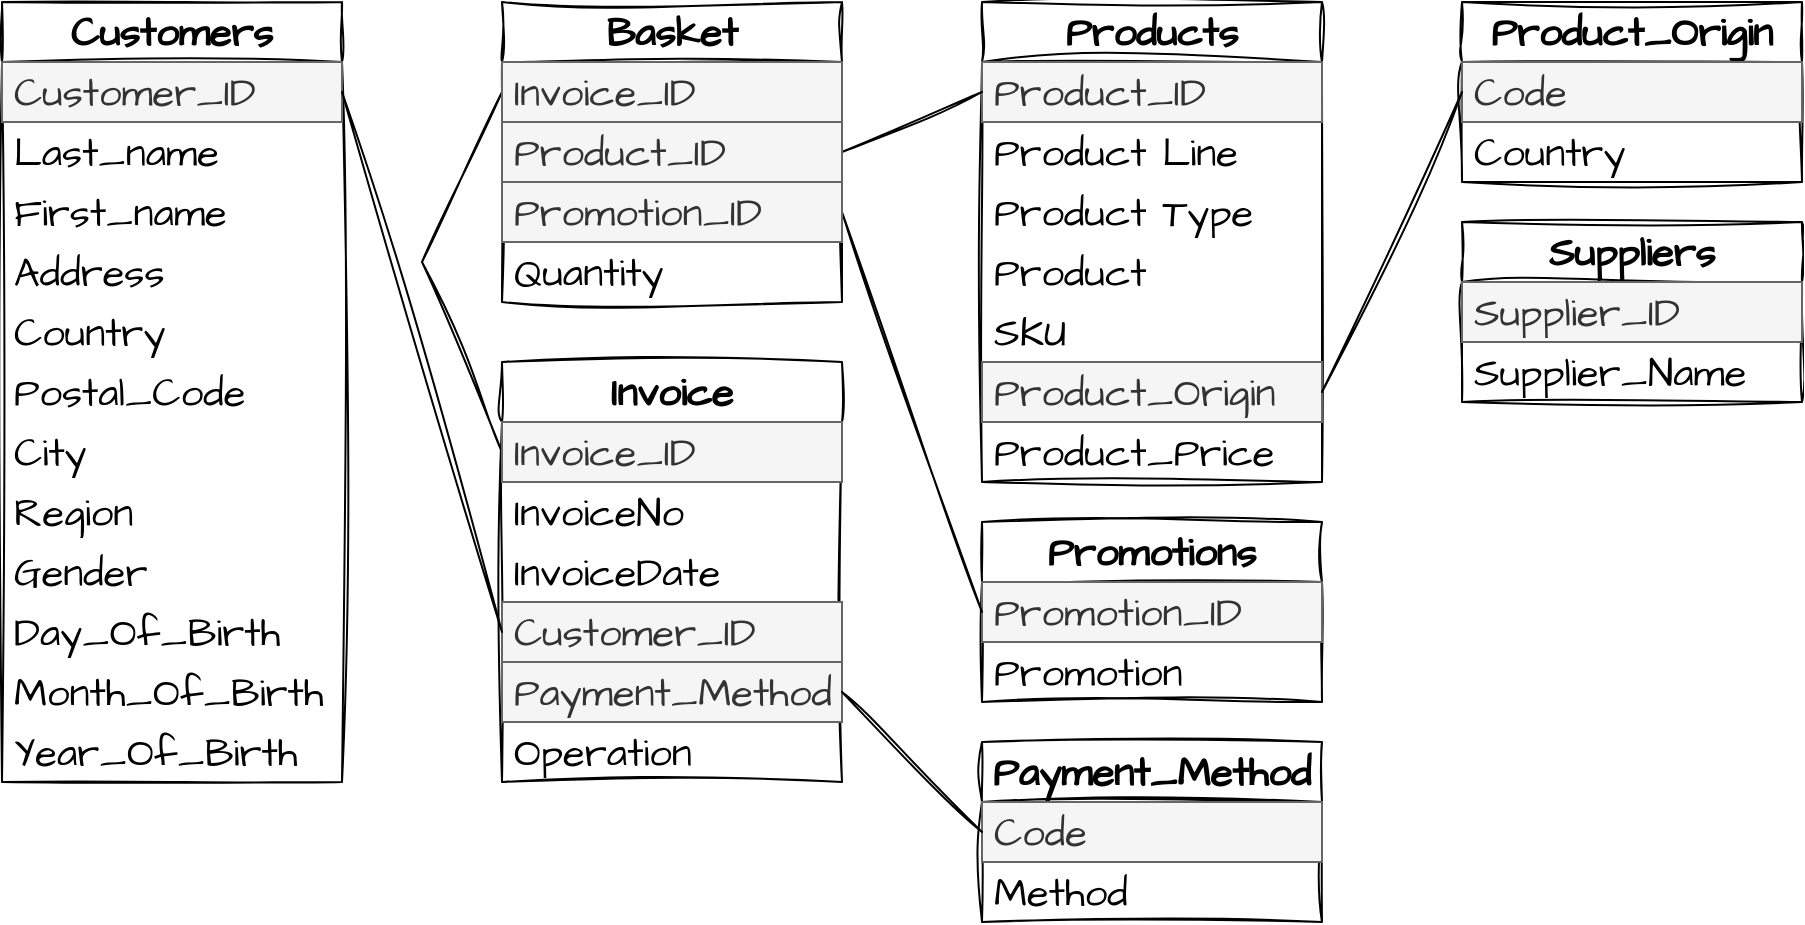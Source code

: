 <mxfile version="22.0.3" type="device">
  <diagram id="R2lEEEUBdFMjLlhIrx00" name="Page-1">
    <mxGraphModel dx="1018" dy="764" grid="1" gridSize="10" guides="1" tooltips="1" connect="1" arrows="1" fold="1" page="1" pageScale="1" pageWidth="850" pageHeight="1100" math="0" shadow="0" extFonts="Permanent Marker^https://fonts.googleapis.com/css?family=Permanent+Marker">
      <root>
        <mxCell id="0" />
        <mxCell id="1" parent="0" />
        <mxCell id="TFN0A-0TSL2b3iN1h-_J-1" value="Customers" style="swimlane;fontStyle=1;childLayout=stackLayout;horizontal=1;startSize=30;horizontalStack=0;resizeParent=1;resizeParentMax=0;resizeLast=0;collapsible=1;marginBottom=0;whiteSpace=wrap;html=1;hachureGap=4;fontFamily=Architects Daughter;fontSource=https%3A%2F%2Ffonts.googleapis.com%2Fcss%3Ffamily%3DArchitects%2BDaughter;fontSize=20;fillStyle=auto;rounded=0;glass=0;shadow=0;sketch=1;curveFitting=1;jiggle=2;swimlaneLine=1;" parent="1" vertex="1">
          <mxGeometry x="40" y="40" width="170" height="390" as="geometry" />
        </mxCell>
        <mxCell id="TFN0A-0TSL2b3iN1h-_J-2" value="Customer_ID" style="text;strokeColor=#666666;fillColor=#f5f5f5;align=left;verticalAlign=middle;spacingLeft=4;spacingRight=4;overflow=hidden;points=[[0,0.5],[1,0.5]];portConstraint=eastwest;rotatable=0;whiteSpace=wrap;html=1;fontSize=20;fontFamily=Architects Daughter;fontColor=#333333;" parent="TFN0A-0TSL2b3iN1h-_J-1" vertex="1">
          <mxGeometry y="30" width="170" height="30" as="geometry" />
        </mxCell>
        <mxCell id="TFN0A-0TSL2b3iN1h-_J-3" value="Last_name" style="text;strokeColor=none;fillColor=none;align=left;verticalAlign=middle;spacingLeft=4;spacingRight=4;overflow=hidden;points=[[0,0.5],[1,0.5]];portConstraint=eastwest;rotatable=0;whiteSpace=wrap;html=1;fontSize=20;fontFamily=Architects Daughter;" parent="TFN0A-0TSL2b3iN1h-_J-1" vertex="1">
          <mxGeometry y="60" width="170" height="30" as="geometry" />
        </mxCell>
        <mxCell id="TFN0A-0TSL2b3iN1h-_J-4" value="First_name" style="text;strokeColor=none;fillColor=none;align=left;verticalAlign=middle;spacingLeft=4;spacingRight=4;overflow=hidden;points=[[0,0.5],[1,0.5]];portConstraint=eastwest;rotatable=0;whiteSpace=wrap;html=1;fontSize=20;fontFamily=Architects Daughter;" parent="TFN0A-0TSL2b3iN1h-_J-1" vertex="1">
          <mxGeometry y="90" width="170" height="30" as="geometry" />
        </mxCell>
        <mxCell id="TFN0A-0TSL2b3iN1h-_J-5" value="Address" style="text;strokeColor=none;fillColor=none;align=left;verticalAlign=middle;spacingLeft=4;spacingRight=4;overflow=hidden;points=[[0,0.5],[1,0.5]];portConstraint=eastwest;rotatable=0;whiteSpace=wrap;html=1;fontSize=20;fontFamily=Architects Daughter;" parent="TFN0A-0TSL2b3iN1h-_J-1" vertex="1">
          <mxGeometry y="120" width="170" height="30" as="geometry" />
        </mxCell>
        <mxCell id="TFN0A-0TSL2b3iN1h-_J-6" value="Country" style="text;strokeColor=none;fillColor=none;align=left;verticalAlign=middle;spacingLeft=4;spacingRight=4;overflow=hidden;points=[[0,0.5],[1,0.5]];portConstraint=eastwest;rotatable=0;whiteSpace=wrap;html=1;fontSize=20;fontFamily=Architects Daughter;" parent="TFN0A-0TSL2b3iN1h-_J-1" vertex="1">
          <mxGeometry y="150" width="170" height="30" as="geometry" />
        </mxCell>
        <mxCell id="TFN0A-0TSL2b3iN1h-_J-7" value="Postal_Code" style="text;strokeColor=none;fillColor=none;align=left;verticalAlign=middle;spacingLeft=4;spacingRight=4;overflow=hidden;points=[[0,0.5],[1,0.5]];portConstraint=eastwest;rotatable=0;whiteSpace=wrap;html=1;fontSize=20;fontFamily=Architects Daughter;" parent="TFN0A-0TSL2b3iN1h-_J-1" vertex="1">
          <mxGeometry y="180" width="170" height="30" as="geometry" />
        </mxCell>
        <mxCell id="TFN0A-0TSL2b3iN1h-_J-8" value="City" style="text;strokeColor=none;fillColor=none;align=left;verticalAlign=middle;spacingLeft=4;spacingRight=4;overflow=hidden;points=[[0,0.5],[1,0.5]];portConstraint=eastwest;rotatable=0;whiteSpace=wrap;html=1;fontSize=20;fontFamily=Architects Daughter;" parent="TFN0A-0TSL2b3iN1h-_J-1" vertex="1">
          <mxGeometry y="210" width="170" height="30" as="geometry" />
        </mxCell>
        <mxCell id="TFN0A-0TSL2b3iN1h-_J-9" value="Region" style="text;strokeColor=none;fillColor=none;align=left;verticalAlign=middle;spacingLeft=4;spacingRight=4;overflow=hidden;points=[[0,0.5],[1,0.5]];portConstraint=eastwest;rotatable=0;whiteSpace=wrap;html=1;fontSize=20;fontFamily=Architects Daughter;" parent="TFN0A-0TSL2b3iN1h-_J-1" vertex="1">
          <mxGeometry y="240" width="170" height="30" as="geometry" />
        </mxCell>
        <mxCell id="TFN0A-0TSL2b3iN1h-_J-10" value="Gender" style="text;strokeColor=none;fillColor=none;align=left;verticalAlign=middle;spacingLeft=4;spacingRight=4;overflow=hidden;points=[[0,0.5],[1,0.5]];portConstraint=eastwest;rotatable=0;whiteSpace=wrap;html=1;fontSize=20;fontFamily=Architects Daughter;" parent="TFN0A-0TSL2b3iN1h-_J-1" vertex="1">
          <mxGeometry y="270" width="170" height="30" as="geometry" />
        </mxCell>
        <mxCell id="TFN0A-0TSL2b3iN1h-_J-11" value="Day_Of_Birth" style="text;strokeColor=none;fillColor=none;align=left;verticalAlign=middle;spacingLeft=4;spacingRight=4;overflow=hidden;points=[[0,0.5],[1,0.5]];portConstraint=eastwest;rotatable=0;whiteSpace=wrap;html=1;fontSize=20;fontFamily=Architects Daughter;" parent="TFN0A-0TSL2b3iN1h-_J-1" vertex="1">
          <mxGeometry y="300" width="170" height="30" as="geometry" />
        </mxCell>
        <mxCell id="TFN0A-0TSL2b3iN1h-_J-12" value="Month_Of_Birth" style="text;strokeColor=none;fillColor=none;align=left;verticalAlign=middle;spacingLeft=4;spacingRight=4;overflow=hidden;points=[[0,0.5],[1,0.5]];portConstraint=eastwest;rotatable=0;whiteSpace=wrap;html=1;fontSize=20;fontFamily=Architects Daughter;" parent="TFN0A-0TSL2b3iN1h-_J-1" vertex="1">
          <mxGeometry y="330" width="170" height="30" as="geometry" />
        </mxCell>
        <mxCell id="TFN0A-0TSL2b3iN1h-_J-13" value="Year_Of_Birth" style="text;strokeColor=none;fillColor=none;align=left;verticalAlign=middle;spacingLeft=4;spacingRight=4;overflow=hidden;points=[[0,0.5],[1,0.5]];portConstraint=eastwest;rotatable=0;whiteSpace=wrap;html=1;fontSize=20;fontFamily=Architects Daughter;" parent="TFN0A-0TSL2b3iN1h-_J-1" vertex="1">
          <mxGeometry y="360" width="170" height="30" as="geometry" />
        </mxCell>
        <mxCell id="TFN0A-0TSL2b3iN1h-_J-35" value="" style="endArrow=none;html=1;rounded=0;sketch=1;hachureGap=4;jiggle=2;curveFitting=1;fontFamily=Architects Daughter;fontSource=https%3A%2F%2Ffonts.googleapis.com%2Fcss%3Ffamily%3DArchitects%2BDaughter;fontSize=16;entryX=0;entryY=0.5;entryDx=0;entryDy=0;exitX=0;exitY=0.5;exitDx=0;exitDy=0;" parent="1" source="TFN0A-0TSL2b3iN1h-_J-15" target="TFN0A-0TSL2b3iN1h-_J-28" edge="1">
          <mxGeometry width="50" height="50" relative="1" as="geometry">
            <mxPoint x="380" y="420" as="sourcePoint" />
            <mxPoint x="430" y="370" as="targetPoint" />
            <Array as="points">
              <mxPoint x="250" y="170" />
            </Array>
          </mxGeometry>
        </mxCell>
        <mxCell id="TFN0A-0TSL2b3iN1h-_J-36" value="Products" style="swimlane;fontStyle=1;childLayout=stackLayout;horizontal=1;startSize=30;horizontalStack=0;resizeParent=1;resizeParentMax=0;resizeLast=0;collapsible=1;marginBottom=0;whiteSpace=wrap;html=1;sketch=1;hachureGap=4;jiggle=2;curveFitting=1;fontFamily=Architects Daughter;fontSource=https%3A%2F%2Ffonts.googleapis.com%2Fcss%3Ffamily%3DArchitects%2BDaughter;fontSize=20;" parent="1" vertex="1">
          <mxGeometry x="530" y="40" width="170" height="240" as="geometry" />
        </mxCell>
        <mxCell id="TFN0A-0TSL2b3iN1h-_J-37" value="Product_ID" style="text;align=left;verticalAlign=middle;spacingLeft=4;spacingRight=4;overflow=hidden;points=[[0,0.5],[1,0.5]];portConstraint=eastwest;rotatable=0;whiteSpace=wrap;html=1;fontSize=20;fontFamily=Architects Daughter;fillColor=#f5f5f5;fontColor=#333333;strokeColor=#666666;" parent="TFN0A-0TSL2b3iN1h-_J-36" vertex="1">
          <mxGeometry y="30" width="170" height="30" as="geometry" />
        </mxCell>
        <mxCell id="TFN0A-0TSL2b3iN1h-_J-38" value="Product Line" style="text;strokeColor=none;fillColor=none;align=left;verticalAlign=middle;spacingLeft=4;spacingRight=4;overflow=hidden;points=[[0,0.5],[1,0.5]];portConstraint=eastwest;rotatable=0;whiteSpace=wrap;html=1;fontSize=20;fontFamily=Architects Daughter;" parent="TFN0A-0TSL2b3iN1h-_J-36" vertex="1">
          <mxGeometry y="60" width="170" height="30" as="geometry" />
        </mxCell>
        <mxCell id="TFN0A-0TSL2b3iN1h-_J-39" value="Product Type" style="text;strokeColor=none;fillColor=none;align=left;verticalAlign=middle;spacingLeft=4;spacingRight=4;overflow=hidden;points=[[0,0.5],[1,0.5]];portConstraint=eastwest;rotatable=0;whiteSpace=wrap;html=1;fontSize=20;fontFamily=Architects Daughter;" parent="TFN0A-0TSL2b3iN1h-_J-36" vertex="1">
          <mxGeometry y="90" width="170" height="30" as="geometry" />
        </mxCell>
        <mxCell id="TFN0A-0TSL2b3iN1h-_J-40" value="Product" style="text;align=left;verticalAlign=middle;spacingLeft=4;spacingRight=4;overflow=hidden;points=[[0,0.5],[1,0.5]];portConstraint=eastwest;rotatable=0;whiteSpace=wrap;html=1;fontSize=20;fontFamily=Architects Daughter;" parent="TFN0A-0TSL2b3iN1h-_J-36" vertex="1">
          <mxGeometry y="120" width="170" height="30" as="geometry" />
        </mxCell>
        <mxCell id="TFN0A-0TSL2b3iN1h-_J-41" value="SKU" style="text;strokeColor=none;fillColor=none;align=left;verticalAlign=middle;spacingLeft=4;spacingRight=4;overflow=hidden;points=[[0,0.5],[1,0.5]];portConstraint=eastwest;rotatable=0;whiteSpace=wrap;html=1;fontSize=20;fontFamily=Architects Daughter;" parent="TFN0A-0TSL2b3iN1h-_J-36" vertex="1">
          <mxGeometry y="150" width="170" height="30" as="geometry" />
        </mxCell>
        <mxCell id="TFN0A-0TSL2b3iN1h-_J-42" value="Product_Origin" style="text;strokeColor=#666666;fillColor=#f5f5f5;align=left;verticalAlign=middle;spacingLeft=4;spacingRight=4;overflow=hidden;points=[[0,0.5],[1,0.5]];portConstraint=eastwest;rotatable=0;whiteSpace=wrap;html=1;fontSize=20;fontFamily=Architects Daughter;fontColor=#333333;" parent="TFN0A-0TSL2b3iN1h-_J-36" vertex="1">
          <mxGeometry y="180" width="170" height="30" as="geometry" />
        </mxCell>
        <mxCell id="TFN0A-0TSL2b3iN1h-_J-43" value="Product_Price" style="text;strokeColor=none;fillColor=none;align=left;verticalAlign=middle;spacingLeft=4;spacingRight=4;overflow=hidden;points=[[0,0.5],[1,0.5]];portConstraint=eastwest;rotatable=0;whiteSpace=wrap;html=1;fontSize=20;fontFamily=Architects Daughter;" parent="TFN0A-0TSL2b3iN1h-_J-36" vertex="1">
          <mxGeometry y="210" width="170" height="30" as="geometry" />
        </mxCell>
        <mxCell id="TFN0A-0TSL2b3iN1h-_J-44" value="Promotions" style="swimlane;fontStyle=1;childLayout=stackLayout;horizontal=1;startSize=30;horizontalStack=0;resizeParent=1;resizeParentMax=0;resizeLast=0;collapsible=1;marginBottom=0;whiteSpace=wrap;html=1;sketch=1;hachureGap=4;jiggle=2;curveFitting=1;fontFamily=Architects Daughter;fontSource=https%3A%2F%2Ffonts.googleapis.com%2Fcss%3Ffamily%3DArchitects%2BDaughter;fontSize=20;" parent="1" vertex="1">
          <mxGeometry x="530" y="300" width="170" height="90" as="geometry" />
        </mxCell>
        <mxCell id="TFN0A-0TSL2b3iN1h-_J-45" value="Promotion_ID" style="text;align=left;verticalAlign=middle;spacingLeft=4;spacingRight=4;overflow=hidden;points=[[0,0.5],[1,0.5]];portConstraint=eastwest;rotatable=0;whiteSpace=wrap;html=1;fontSize=20;fontFamily=Architects Daughter;fillColor=#f5f5f5;fontColor=#333333;strokeColor=#666666;" parent="TFN0A-0TSL2b3iN1h-_J-44" vertex="1">
          <mxGeometry y="30" width="170" height="30" as="geometry" />
        </mxCell>
        <mxCell id="TFN0A-0TSL2b3iN1h-_J-46" value="Promotion" style="text;strokeColor=none;fillColor=none;align=left;verticalAlign=middle;spacingLeft=4;spacingRight=4;overflow=hidden;points=[[0,0.5],[1,0.5]];portConstraint=eastwest;rotatable=0;whiteSpace=wrap;html=1;fontSize=20;fontFamily=Architects Daughter;" parent="TFN0A-0TSL2b3iN1h-_J-44" vertex="1">
          <mxGeometry y="60" width="170" height="30" as="geometry" />
        </mxCell>
        <mxCell id="TFN0A-0TSL2b3iN1h-_J-49" value="Product_Origin" style="swimlane;fontStyle=1;childLayout=stackLayout;horizontal=1;startSize=30;horizontalStack=0;resizeParent=1;resizeParentMax=0;resizeLast=0;collapsible=1;marginBottom=0;whiteSpace=wrap;html=1;sketch=1;hachureGap=4;jiggle=2;curveFitting=1;fontFamily=Architects Daughter;fontSource=https%3A%2F%2Ffonts.googleapis.com%2Fcss%3Ffamily%3DArchitects%2BDaughter;fontSize=20;" parent="1" vertex="1">
          <mxGeometry x="770" y="40" width="170" height="90" as="geometry" />
        </mxCell>
        <mxCell id="TFN0A-0TSL2b3iN1h-_J-50" value="Code" style="text;align=left;verticalAlign=middle;spacingLeft=4;spacingRight=4;overflow=hidden;points=[[0,0.5],[1,0.5]];portConstraint=eastwest;rotatable=0;whiteSpace=wrap;html=1;fontSize=20;fontFamily=Architects Daughter;fillColor=#f5f5f5;fontColor=#333333;strokeColor=#666666;" parent="TFN0A-0TSL2b3iN1h-_J-49" vertex="1">
          <mxGeometry y="30" width="170" height="30" as="geometry" />
        </mxCell>
        <mxCell id="TFN0A-0TSL2b3iN1h-_J-51" value="Country" style="text;strokeColor=none;fillColor=none;align=left;verticalAlign=middle;spacingLeft=4;spacingRight=4;overflow=hidden;points=[[0,0.5],[1,0.5]];portConstraint=eastwest;rotatable=0;whiteSpace=wrap;html=1;fontSize=20;fontFamily=Architects Daughter;" parent="TFN0A-0TSL2b3iN1h-_J-49" vertex="1">
          <mxGeometry y="60" width="170" height="30" as="geometry" />
        </mxCell>
        <mxCell id="TFN0A-0TSL2b3iN1h-_J-52" value="Suppliers" style="swimlane;fontStyle=1;childLayout=stackLayout;horizontal=1;startSize=30;horizontalStack=0;resizeParent=1;resizeParentMax=0;resizeLast=0;collapsible=1;marginBottom=0;whiteSpace=wrap;html=1;sketch=1;hachureGap=4;jiggle=2;curveFitting=1;fontFamily=Architects Daughter;fontSource=https%3A%2F%2Ffonts.googleapis.com%2Fcss%3Ffamily%3DArchitects%2BDaughter;fontSize=20;" parent="1" vertex="1">
          <mxGeometry x="770" y="150" width="170" height="90" as="geometry" />
        </mxCell>
        <mxCell id="TFN0A-0TSL2b3iN1h-_J-53" value="Supplier_ID" style="text;align=left;verticalAlign=middle;spacingLeft=4;spacingRight=4;overflow=hidden;points=[[0,0.5],[1,0.5]];portConstraint=eastwest;rotatable=0;whiteSpace=wrap;html=1;fontSize=20;fontFamily=Architects Daughter;fillColor=#f5f5f5;fontColor=#333333;strokeColor=#666666;" parent="TFN0A-0TSL2b3iN1h-_J-52" vertex="1">
          <mxGeometry y="30" width="170" height="30" as="geometry" />
        </mxCell>
        <mxCell id="TFN0A-0TSL2b3iN1h-_J-54" value="Supplier_Name" style="text;strokeColor=none;fillColor=none;align=left;verticalAlign=middle;spacingLeft=4;spacingRight=4;overflow=hidden;points=[[0,0.5],[1,0.5]];portConstraint=eastwest;rotatable=0;whiteSpace=wrap;html=1;fontSize=20;fontFamily=Architects Daughter;" parent="TFN0A-0TSL2b3iN1h-_J-52" vertex="1">
          <mxGeometry y="60" width="170" height="30" as="geometry" />
        </mxCell>
        <mxCell id="TFN0A-0TSL2b3iN1h-_J-55" value="Payment_Method" style="swimlane;fontStyle=1;childLayout=stackLayout;horizontal=1;startSize=30;horizontalStack=0;resizeParent=1;resizeParentMax=0;resizeLast=0;collapsible=1;marginBottom=0;whiteSpace=wrap;html=1;sketch=1;hachureGap=4;jiggle=2;curveFitting=1;fontFamily=Architects Daughter;fontSource=https%3A%2F%2Ffonts.googleapis.com%2Fcss%3Ffamily%3DArchitects%2BDaughter;fontSize=20;" parent="1" vertex="1">
          <mxGeometry x="530" y="410" width="170" height="90" as="geometry" />
        </mxCell>
        <mxCell id="TFN0A-0TSL2b3iN1h-_J-56" value="Code" style="text;align=left;verticalAlign=middle;spacingLeft=4;spacingRight=4;overflow=hidden;points=[[0,0.5],[1,0.5]];portConstraint=eastwest;rotatable=0;whiteSpace=wrap;html=1;fontSize=20;fontFamily=Architects Daughter;fillColor=#f5f5f5;fontColor=#333333;strokeColor=#666666;" parent="TFN0A-0TSL2b3iN1h-_J-55" vertex="1">
          <mxGeometry y="30" width="170" height="30" as="geometry" />
        </mxCell>
        <mxCell id="TFN0A-0TSL2b3iN1h-_J-57" value="Method" style="text;strokeColor=none;fillColor=none;align=left;verticalAlign=middle;spacingLeft=4;spacingRight=4;overflow=hidden;points=[[0,0.5],[1,0.5]];portConstraint=eastwest;rotatable=0;whiteSpace=wrap;html=1;fontSize=20;fontFamily=Architects Daughter;" parent="TFN0A-0TSL2b3iN1h-_J-55" vertex="1">
          <mxGeometry y="60" width="170" height="30" as="geometry" />
        </mxCell>
        <mxCell id="TFN0A-0TSL2b3iN1h-_J-58" value="" style="endArrow=none;html=1;rounded=0;sketch=1;hachureGap=4;jiggle=2;curveFitting=1;fontFamily=Architects Daughter;fontSource=https%3A%2F%2Ffonts.googleapis.com%2Fcss%3Ffamily%3DArchitects%2BDaughter;fontSize=16;exitX=0;exitY=0.5;exitDx=0;exitDy=0;entryX=1;entryY=0.5;entryDx=0;entryDy=0;" parent="1" source="TFN0A-0TSL2b3iN1h-_J-37" target="TFN0A-0TSL2b3iN1h-_J-27" edge="1">
          <mxGeometry width="50" height="50" relative="1" as="geometry">
            <mxPoint x="380" y="360" as="sourcePoint" />
            <mxPoint x="470" y="355" as="targetPoint" />
          </mxGeometry>
        </mxCell>
        <mxCell id="TFN0A-0TSL2b3iN1h-_J-59" value="" style="endArrow=none;html=1;rounded=0;sketch=1;hachureGap=4;jiggle=2;curveFitting=1;fontFamily=Architects Daughter;fontSource=https%3A%2F%2Ffonts.googleapis.com%2Fcss%3Ffamily%3DArchitects%2BDaughter;fontSize=16;entryX=1;entryY=0.5;entryDx=0;entryDy=0;exitX=0;exitY=0.5;exitDx=0;exitDy=0;" parent="1" source="TFN0A-0TSL2b3iN1h-_J-45" target="TFN0A-0TSL2b3iN1h-_J-30" edge="1">
          <mxGeometry width="50" height="50" relative="1" as="geometry">
            <mxPoint x="480" y="335" as="sourcePoint" />
            <mxPoint x="570" y="125" as="targetPoint" />
          </mxGeometry>
        </mxCell>
        <mxCell id="TFN0A-0TSL2b3iN1h-_J-27" value="Basket" style="swimlane;fontStyle=1;childLayout=stackLayout;horizontal=1;startSize=30;horizontalStack=0;resizeParent=1;resizeParentMax=0;resizeLast=0;collapsible=1;marginBottom=0;whiteSpace=wrap;html=1;sketch=1;hachureGap=4;jiggle=2;curveFitting=1;fontFamily=Architects Daughter;fontSource=https%3A%2F%2Ffonts.googleapis.com%2Fcss%3Ffamily%3DArchitects%2BDaughter;fontSize=20;" parent="1" vertex="1">
          <mxGeometry x="290" y="40" width="170" height="150" as="geometry" />
        </mxCell>
        <mxCell id="TFN0A-0TSL2b3iN1h-_J-28" value="Invoice_ID" style="text;strokeColor=#666666;fillColor=#f5f5f5;align=left;verticalAlign=middle;spacingLeft=4;spacingRight=4;overflow=hidden;points=[[0,0.5],[1,0.5]];portConstraint=eastwest;rotatable=0;whiteSpace=wrap;html=1;fontSize=20;fontFamily=Architects Daughter;fontColor=#333333;" parent="TFN0A-0TSL2b3iN1h-_J-27" vertex="1">
          <mxGeometry y="30" width="170" height="30" as="geometry" />
        </mxCell>
        <mxCell id="TFN0A-0TSL2b3iN1h-_J-29" value="Product_ID" style="text;strokeColor=#666666;fillColor=#f5f5f5;align=left;verticalAlign=middle;spacingLeft=4;spacingRight=4;overflow=hidden;points=[[0,0.5],[1,0.5]];portConstraint=eastwest;rotatable=0;whiteSpace=wrap;html=1;fontSize=20;fontFamily=Architects Daughter;fontColor=#333333;" parent="TFN0A-0TSL2b3iN1h-_J-27" vertex="1">
          <mxGeometry y="60" width="170" height="30" as="geometry" />
        </mxCell>
        <mxCell id="TFN0A-0TSL2b3iN1h-_J-30" value="Promotion_ID" style="text;strokeColor=#666666;fillColor=#f5f5f5;align=left;verticalAlign=middle;spacingLeft=4;spacingRight=4;overflow=hidden;points=[[0,0.5],[1,0.5]];portConstraint=eastwest;rotatable=0;whiteSpace=wrap;html=1;fontSize=20;fontFamily=Architects Daughter;fontColor=#333333;" parent="TFN0A-0TSL2b3iN1h-_J-27" vertex="1">
          <mxGeometry y="90" width="170" height="30" as="geometry" />
        </mxCell>
        <mxCell id="TFN0A-0TSL2b3iN1h-_J-31" value="Quantity" style="text;strokeColor=none;fillColor=none;align=left;verticalAlign=middle;spacingLeft=4;spacingRight=4;overflow=hidden;points=[[0,0.5],[1,0.5]];portConstraint=eastwest;rotatable=0;whiteSpace=wrap;html=1;fontSize=20;fontFamily=Architects Daughter;" parent="TFN0A-0TSL2b3iN1h-_J-27" vertex="1">
          <mxGeometry y="120" width="170" height="30" as="geometry" />
        </mxCell>
        <mxCell id="TFN0A-0TSL2b3iN1h-_J-60" value="" style="endArrow=none;html=1;rounded=0;sketch=1;hachureGap=4;jiggle=2;curveFitting=1;fontFamily=Architects Daughter;fontSource=https%3A%2F%2Ffonts.googleapis.com%2Fcss%3Ffamily%3DArchitects%2BDaughter;fontSize=16;entryX=1;entryY=0.5;entryDx=0;entryDy=0;exitX=0;exitY=0.5;exitDx=0;exitDy=0;" parent="1" source="TFN0A-0TSL2b3iN1h-_J-49" target="TFN0A-0TSL2b3iN1h-_J-42" edge="1">
          <mxGeometry width="50" height="50" relative="1" as="geometry">
            <mxPoint x="570" y="335" as="sourcePoint" />
            <mxPoint x="480" y="395" as="targetPoint" />
          </mxGeometry>
        </mxCell>
        <mxCell id="TFN0A-0TSL2b3iN1h-_J-14" value="Invoice" style="swimlane;fontStyle=1;childLayout=stackLayout;horizontal=1;startSize=30;horizontalStack=0;resizeParent=1;resizeParentMax=0;resizeLast=0;collapsible=1;marginBottom=0;whiteSpace=wrap;html=1;sketch=1;hachureGap=4;jiggle=2;curveFitting=1;fontFamily=Architects Daughter;fontSource=https%3A%2F%2Ffonts.googleapis.com%2Fcss%3Ffamily%3DArchitects%2BDaughter;fontSize=20;" parent="1" vertex="1">
          <mxGeometry x="290" y="220" width="170" height="210" as="geometry" />
        </mxCell>
        <mxCell id="TFN0A-0TSL2b3iN1h-_J-15" value="Invoice_ID" style="text;strokeColor=#666666;fillColor=#f5f5f5;align=left;verticalAlign=middle;spacingLeft=4;spacingRight=4;overflow=hidden;points=[[0,0.5],[1,0.5]];portConstraint=eastwest;rotatable=0;whiteSpace=wrap;html=1;fontSize=20;fontFamily=Architects Daughter;fontColor=#333333;" parent="TFN0A-0TSL2b3iN1h-_J-14" vertex="1">
          <mxGeometry y="30" width="170" height="30" as="geometry" />
        </mxCell>
        <mxCell id="TFN0A-0TSL2b3iN1h-_J-16" value="InvoiceNo" style="text;strokeColor=none;fillColor=none;align=left;verticalAlign=middle;spacingLeft=4;spacingRight=4;overflow=hidden;points=[[0,0.5],[1,0.5]];portConstraint=eastwest;rotatable=0;whiteSpace=wrap;html=1;fontSize=20;fontFamily=Architects Daughter;" parent="TFN0A-0TSL2b3iN1h-_J-14" vertex="1">
          <mxGeometry y="60" width="170" height="30" as="geometry" />
        </mxCell>
        <mxCell id="TFN0A-0TSL2b3iN1h-_J-17" value="InvoiceDate" style="text;strokeColor=none;fillColor=none;align=left;verticalAlign=middle;spacingLeft=4;spacingRight=4;overflow=hidden;points=[[0,0.5],[1,0.5]];portConstraint=eastwest;rotatable=0;whiteSpace=wrap;html=1;fontSize=20;fontFamily=Architects Daughter;" parent="TFN0A-0TSL2b3iN1h-_J-14" vertex="1">
          <mxGeometry y="90" width="170" height="30" as="geometry" />
        </mxCell>
        <mxCell id="TFN0A-0TSL2b3iN1h-_J-18" value="Customer_ID" style="text;strokeColor=#666666;fillColor=#f5f5f5;align=left;verticalAlign=middle;spacingLeft=4;spacingRight=4;overflow=hidden;points=[[0,0.5],[1,0.5]];portConstraint=eastwest;rotatable=0;whiteSpace=wrap;html=1;fontSize=20;fontFamily=Architects Daughter;fontColor=#333333;" parent="TFN0A-0TSL2b3iN1h-_J-14" vertex="1">
          <mxGeometry y="120" width="170" height="30" as="geometry" />
        </mxCell>
        <mxCell id="TFN0A-0TSL2b3iN1h-_J-19" value="Payment_Method" style="text;strokeColor=#666666;fillColor=#f5f5f5;align=left;verticalAlign=middle;spacingLeft=4;spacingRight=4;overflow=hidden;points=[[0,0.5],[1,0.5]];portConstraint=eastwest;rotatable=0;whiteSpace=wrap;html=1;fontSize=20;fontFamily=Architects Daughter;fontColor=#333333;" parent="TFN0A-0TSL2b3iN1h-_J-14" vertex="1">
          <mxGeometry y="150" width="170" height="30" as="geometry" />
        </mxCell>
        <mxCell id="TFN0A-0TSL2b3iN1h-_J-20" value="Operation" style="text;strokeColor=none;fillColor=none;align=left;verticalAlign=middle;spacingLeft=4;spacingRight=4;overflow=hidden;points=[[0,0.5],[1,0.5]];portConstraint=eastwest;rotatable=0;whiteSpace=wrap;html=1;fontSize=20;fontFamily=Architects Daughter;" parent="TFN0A-0TSL2b3iN1h-_J-14" vertex="1">
          <mxGeometry y="180" width="170" height="30" as="geometry" />
        </mxCell>
        <mxCell id="TFN0A-0TSL2b3iN1h-_J-34" value="" style="endArrow=none;html=1;rounded=0;sketch=1;hachureGap=4;jiggle=2;curveFitting=1;fontFamily=Architects Daughter;fontSource=https%3A%2F%2Ffonts.googleapis.com%2Fcss%3Ffamily%3DArchitects%2BDaughter;fontSize=16;entryX=0;entryY=0.5;entryDx=0;entryDy=0;exitX=1;exitY=0.5;exitDx=0;exitDy=0;" parent="1" source="TFN0A-0TSL2b3iN1h-_J-2" target="TFN0A-0TSL2b3iN1h-_J-18" edge="1">
          <mxGeometry width="50" height="50" relative="1" as="geometry">
            <mxPoint x="380" y="420" as="sourcePoint" />
            <mxPoint x="430" y="370" as="targetPoint" />
          </mxGeometry>
        </mxCell>
        <mxCell id="TFN0A-0TSL2b3iN1h-_J-61" value="" style="endArrow=none;html=1;rounded=0;sketch=1;hachureGap=4;jiggle=2;curveFitting=1;fontFamily=Architects Daughter;fontSource=https%3A%2F%2Ffonts.googleapis.com%2Fcss%3Ffamily%3DArchitects%2BDaughter;fontSize=16;entryX=0;entryY=0.5;entryDx=0;entryDy=0;exitX=1;exitY=0.5;exitDx=0;exitDy=0;" parent="1" source="TFN0A-0TSL2b3iN1h-_J-19" target="TFN0A-0TSL2b3iN1h-_J-56" edge="1">
          <mxGeometry width="50" height="50" relative="1" as="geometry">
            <mxPoint x="220" y="95" as="sourcePoint" />
            <mxPoint x="300" y="380" as="targetPoint" />
          </mxGeometry>
        </mxCell>
      </root>
    </mxGraphModel>
  </diagram>
</mxfile>
